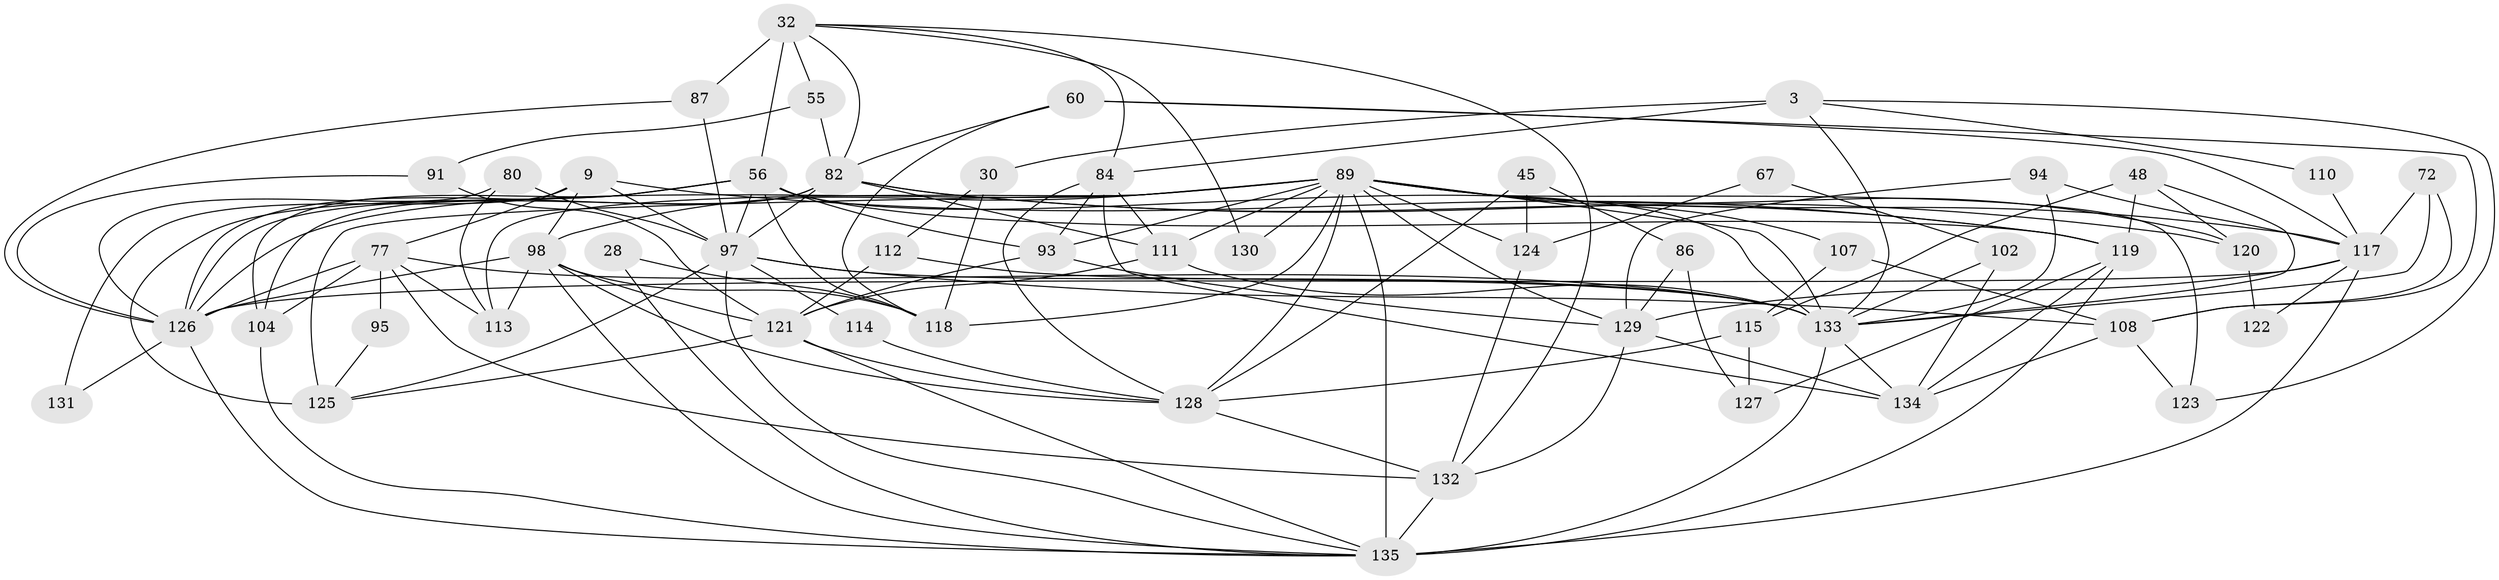 // original degree distribution, {5: 0.15555555555555556, 4: 0.2814814814814815, 3: 0.22962962962962963, 7: 0.014814814814814815, 2: 0.15555555555555556, 6: 0.15555555555555556, 8: 0.007407407407407408}
// Generated by graph-tools (version 1.1) at 2025/52/03/04/25 21:52:23]
// undirected, 54 vertices, 141 edges
graph export_dot {
graph [start="1"]
  node [color=gray90,style=filled];
  3 [super="+2"];
  9;
  28;
  30;
  32 [super="+26"];
  45;
  48;
  55;
  56 [super="+5+31"];
  60 [super="+40"];
  67;
  72;
  77 [super="+74"];
  80;
  82 [super="+19+49"];
  84 [super="+34+68"];
  86 [super="+76"];
  87;
  89 [super="+63+54+70"];
  91 [super="+47"];
  93 [super="+92"];
  94;
  95;
  97 [super="+11+58+85"];
  98 [super="+50"];
  102 [super="+90"];
  104 [super="+69"];
  107;
  108 [super="+25"];
  110;
  111 [super="+106"];
  112;
  113 [super="+16+44"];
  114;
  115;
  117 [super="+59+27"];
  118 [super="+100+103"];
  119 [super="+99"];
  120;
  121 [super="+57+42"];
  122;
  123;
  124 [super="+66"];
  125 [super="+105"];
  126 [super="+64+71+96+116"];
  127;
  128 [super="+53+109"];
  129 [super="+83"];
  130;
  131;
  132 [super="+52"];
  133 [super="+61+81+88+23"];
  134;
  135 [super="+62+78+75"];
  3 -- 30 [weight=2];
  3 -- 110;
  3 -- 123;
  3 -- 84;
  3 -- 133;
  9 -- 119 [weight=2];
  9 -- 77;
  9 -- 131;
  9 -- 97;
  9 -- 98 [weight=2];
  28 -- 118;
  28 -- 135;
  30 -- 112;
  30 -- 118;
  32 -- 132;
  32 -- 56 [weight=3];
  32 -- 87 [weight=2];
  32 -- 130;
  32 -- 55;
  32 -- 82;
  32 -- 84;
  45 -- 86;
  45 -- 124 [weight=2];
  45 -- 128 [weight=2];
  48 -- 119;
  48 -- 120;
  48 -- 115;
  48 -- 133;
  55 -- 91 [weight=2];
  55 -- 82;
  56 -- 118 [weight=2];
  56 -- 125;
  56 -- 119;
  56 -- 104;
  56 -- 133;
  56 -- 97;
  56 -- 93;
  56 -- 126;
  60 -- 117 [weight=3];
  60 -- 108;
  60 -- 82;
  60 -- 118;
  67 -- 124;
  67 -- 102;
  72 -- 108;
  72 -- 117;
  72 -- 133;
  77 -- 95;
  77 -- 132;
  77 -- 113;
  77 -- 104;
  77 -- 133;
  77 -- 126 [weight=2];
  80 -- 113;
  80 -- 97;
  80 -- 126;
  82 -- 120;
  82 -- 126;
  82 -- 111 [weight=2];
  82 -- 119;
  82 -- 104;
  82 -- 97 [weight=2];
  84 -- 134;
  84 -- 128 [weight=2];
  84 -- 111;
  84 -- 93;
  86 -- 127;
  86 -- 129;
  87 -- 97;
  87 -- 126;
  89 -- 128 [weight=2];
  89 -- 129;
  89 -- 130;
  89 -- 111 [weight=2];
  89 -- 117;
  89 -- 120 [weight=2];
  89 -- 125 [weight=4];
  89 -- 98 [weight=2];
  89 -- 135 [weight=3];
  89 -- 123;
  89 -- 124 [weight=2];
  89 -- 113 [weight=3];
  89 -- 133 [weight=3];
  89 -- 118;
  89 -- 107;
  89 -- 93;
  89 -- 126;
  91 -- 126;
  91 -- 121;
  93 -- 121;
  93 -- 129;
  94 -- 133;
  94 -- 117;
  94 -- 129 [weight=2];
  95 -- 125;
  97 -- 108;
  97 -- 135;
  97 -- 133 [weight=3];
  97 -- 114;
  97 -- 125;
  98 -- 113 [weight=2];
  98 -- 118 [weight=2];
  98 -- 121;
  98 -- 135;
  98 -- 126;
  98 -- 128 [weight=2];
  102 -- 133 [weight=3];
  102 -- 134 [weight=2];
  104 -- 135;
  107 -- 108;
  107 -- 115;
  108 -- 123;
  108 -- 134;
  110 -- 117;
  111 -- 121 [weight=2];
  111 -- 133;
  112 -- 121;
  112 -- 133;
  114 -- 128;
  115 -- 127;
  115 -- 128;
  117 -- 129 [weight=2];
  117 -- 122;
  117 -- 135 [weight=2];
  117 -- 126;
  119 -- 135 [weight=2];
  119 -- 127;
  119 -- 134;
  120 -- 122;
  121 -- 135 [weight=2];
  121 -- 128;
  121 -- 125;
  124 -- 132;
  126 -- 135 [weight=2];
  126 -- 131;
  128 -- 132;
  129 -- 134;
  129 -- 132;
  132 -- 135;
  133 -- 134 [weight=2];
  133 -- 135 [weight=2];
}
